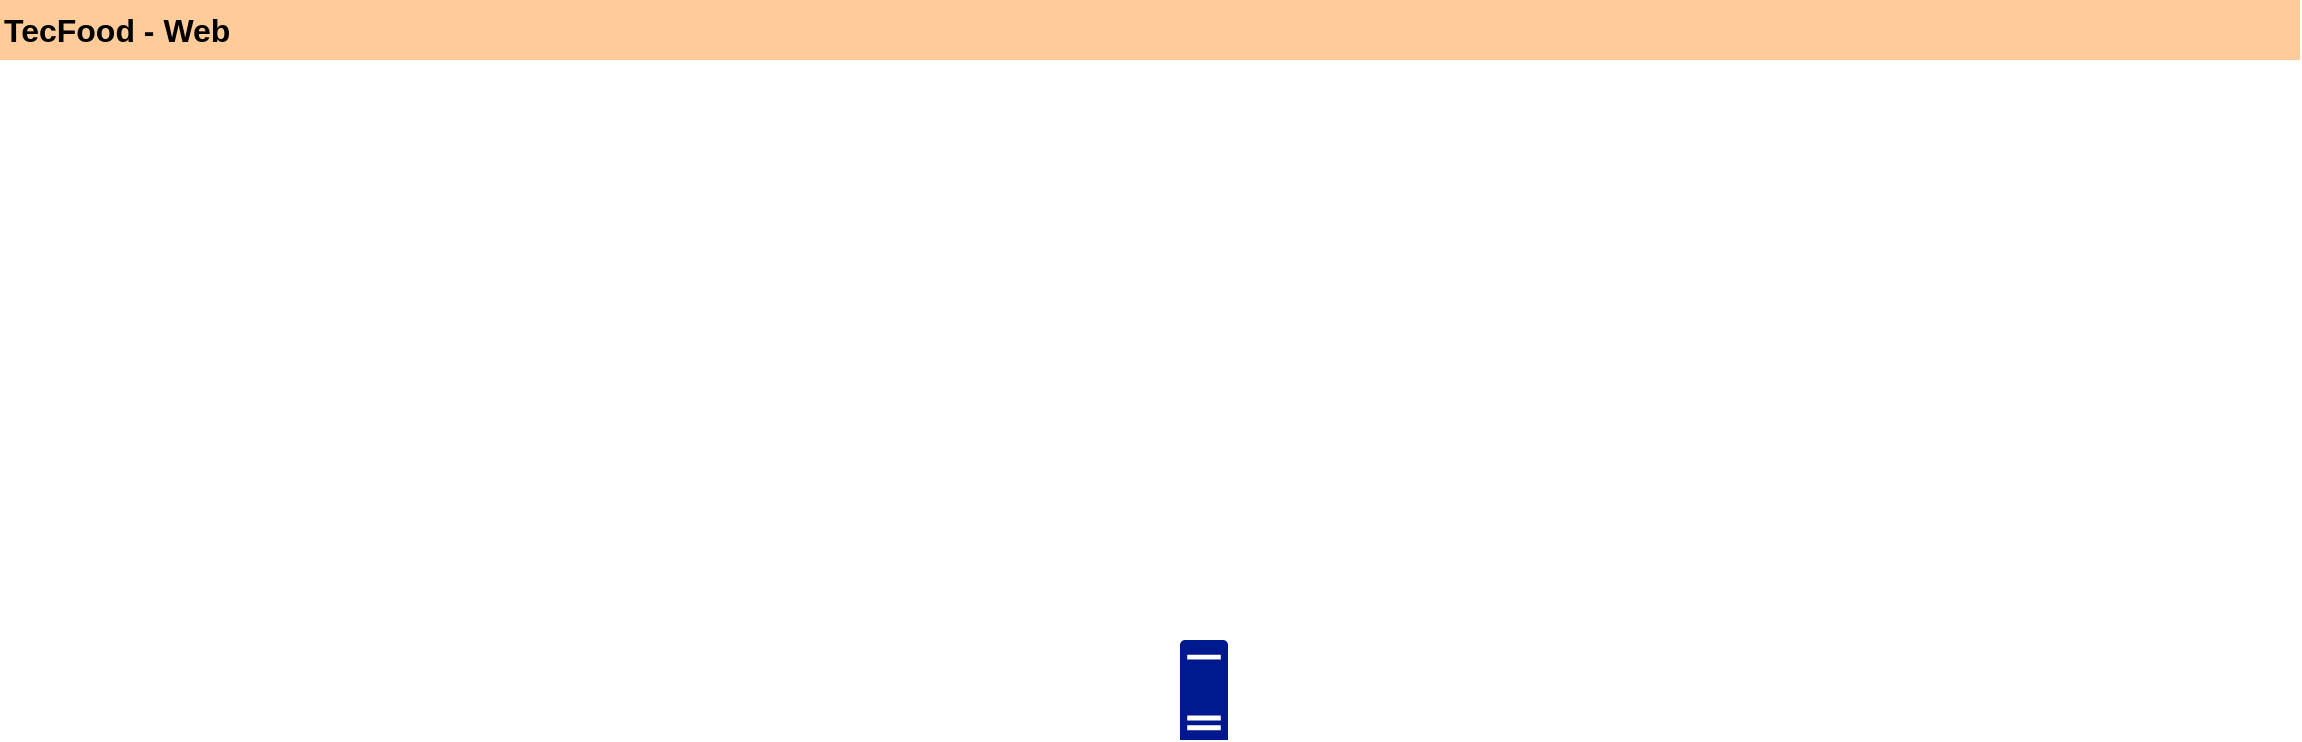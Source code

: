 <mxfile version="28.2.8">
  <diagram name="Page-1" id="JtUCsBGIEPrsKYANarGw">
    <mxGraphModel dx="1281" dy="696" grid="1" gridSize="10" guides="1" tooltips="1" connect="1" arrows="1" fold="1" page="1" pageScale="1" pageWidth="1169" pageHeight="827" math="0" shadow="0">
      <root>
        <mxCell id="0" />
        <mxCell id="1" parent="0" />
        <mxCell id="yuEKqS6hPZxSTjLv0iLo-1" value="TecFood - Web" style="text;html=1;whiteSpace=wrap;strokeColor=none;fillColor=#FFCC99;align=left;verticalAlign=middle;rounded=0;gradientColor=none;fillStyle=solid;fontSize=16;fontStyle=1" vertex="1" parent="1">
          <mxGeometry x="10" y="10" width="1150" height="30" as="geometry" />
        </mxCell>
        <mxCell id="yuEKqS6hPZxSTjLv0iLo-2" value="" style="sketch=0;aspect=fixed;pointerEvents=1;shadow=0;dashed=0;html=1;strokeColor=none;labelPosition=center;verticalLabelPosition=bottom;verticalAlign=top;align=center;fillColor=#00188D;shape=mxgraph.mscae.enterprise.server_generic" vertex="1" parent="1">
          <mxGeometry x="600" y="330" width="24" height="50" as="geometry" />
        </mxCell>
      </root>
    </mxGraphModel>
  </diagram>
</mxfile>
